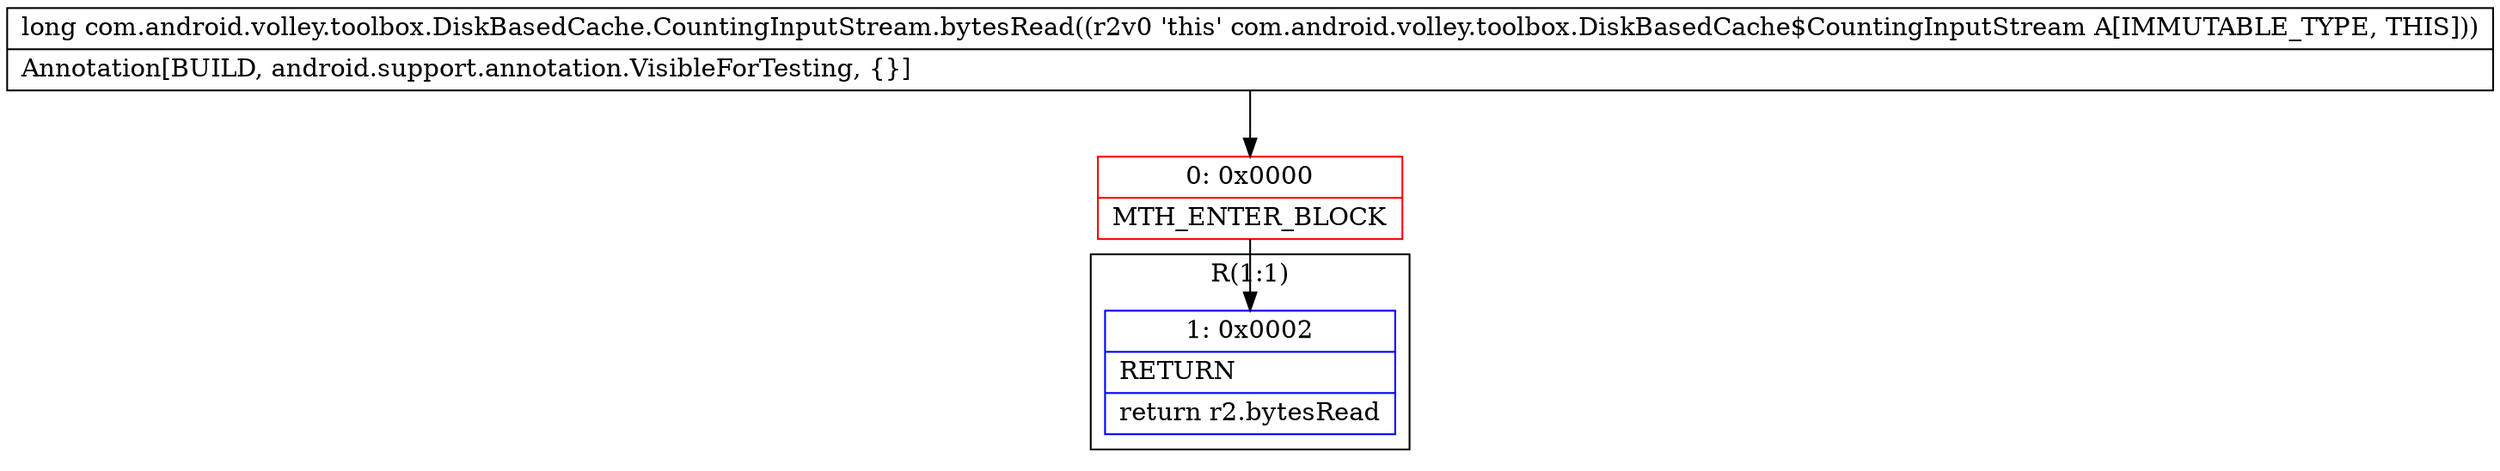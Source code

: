digraph "CFG forcom.android.volley.toolbox.DiskBasedCache.CountingInputStream.bytesRead()J" {
subgraph cluster_Region_2110474327 {
label = "R(1:1)";
node [shape=record,color=blue];
Node_1 [shape=record,label="{1\:\ 0x0002|RETURN\l|return r2.bytesRead\l}"];
}
Node_0 [shape=record,color=red,label="{0\:\ 0x0000|MTH_ENTER_BLOCK\l}"];
MethodNode[shape=record,label="{long com.android.volley.toolbox.DiskBasedCache.CountingInputStream.bytesRead((r2v0 'this' com.android.volley.toolbox.DiskBasedCache$CountingInputStream A[IMMUTABLE_TYPE, THIS]))  | Annotation[BUILD, android.support.annotation.VisibleForTesting, \{\}]\l}"];
MethodNode -> Node_0;
Node_0 -> Node_1;
}

